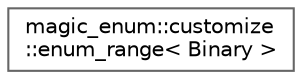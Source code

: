 digraph "类继承关系图"
{
 // LATEX_PDF_SIZE
  bgcolor="transparent";
  edge [fontname=Helvetica,fontsize=10,labelfontname=Helvetica,labelfontsize=10];
  node [fontname=Helvetica,fontsize=10,shape=box,height=0.2,width=0.4];
  rankdir="LR";
  Node0 [id="Node000000",label="magic_enum::customize\l::enum_range\< Binary \>",height=0.2,width=0.4,color="grey40", fillcolor="white", style="filled",URL="$structmagic__enum_1_1customize_1_1enum__range_3_01_binary_01_4.html",tooltip=" "];
}
